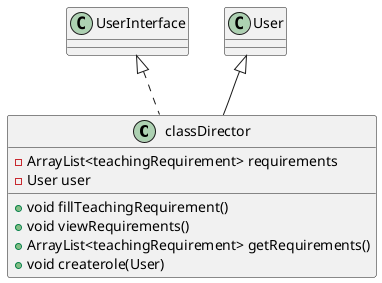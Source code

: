 @startuml
class classDirector {
- ArrayList<teachingRequirement> requirements
- User user
+ void fillTeachingRequirement()
+ void viewRequirements()
+ ArrayList<teachingRequirement> getRequirements()
+ void createrole(User)
}


UserInterface <|.. classDirector
User <|-- classDirector
@enduml